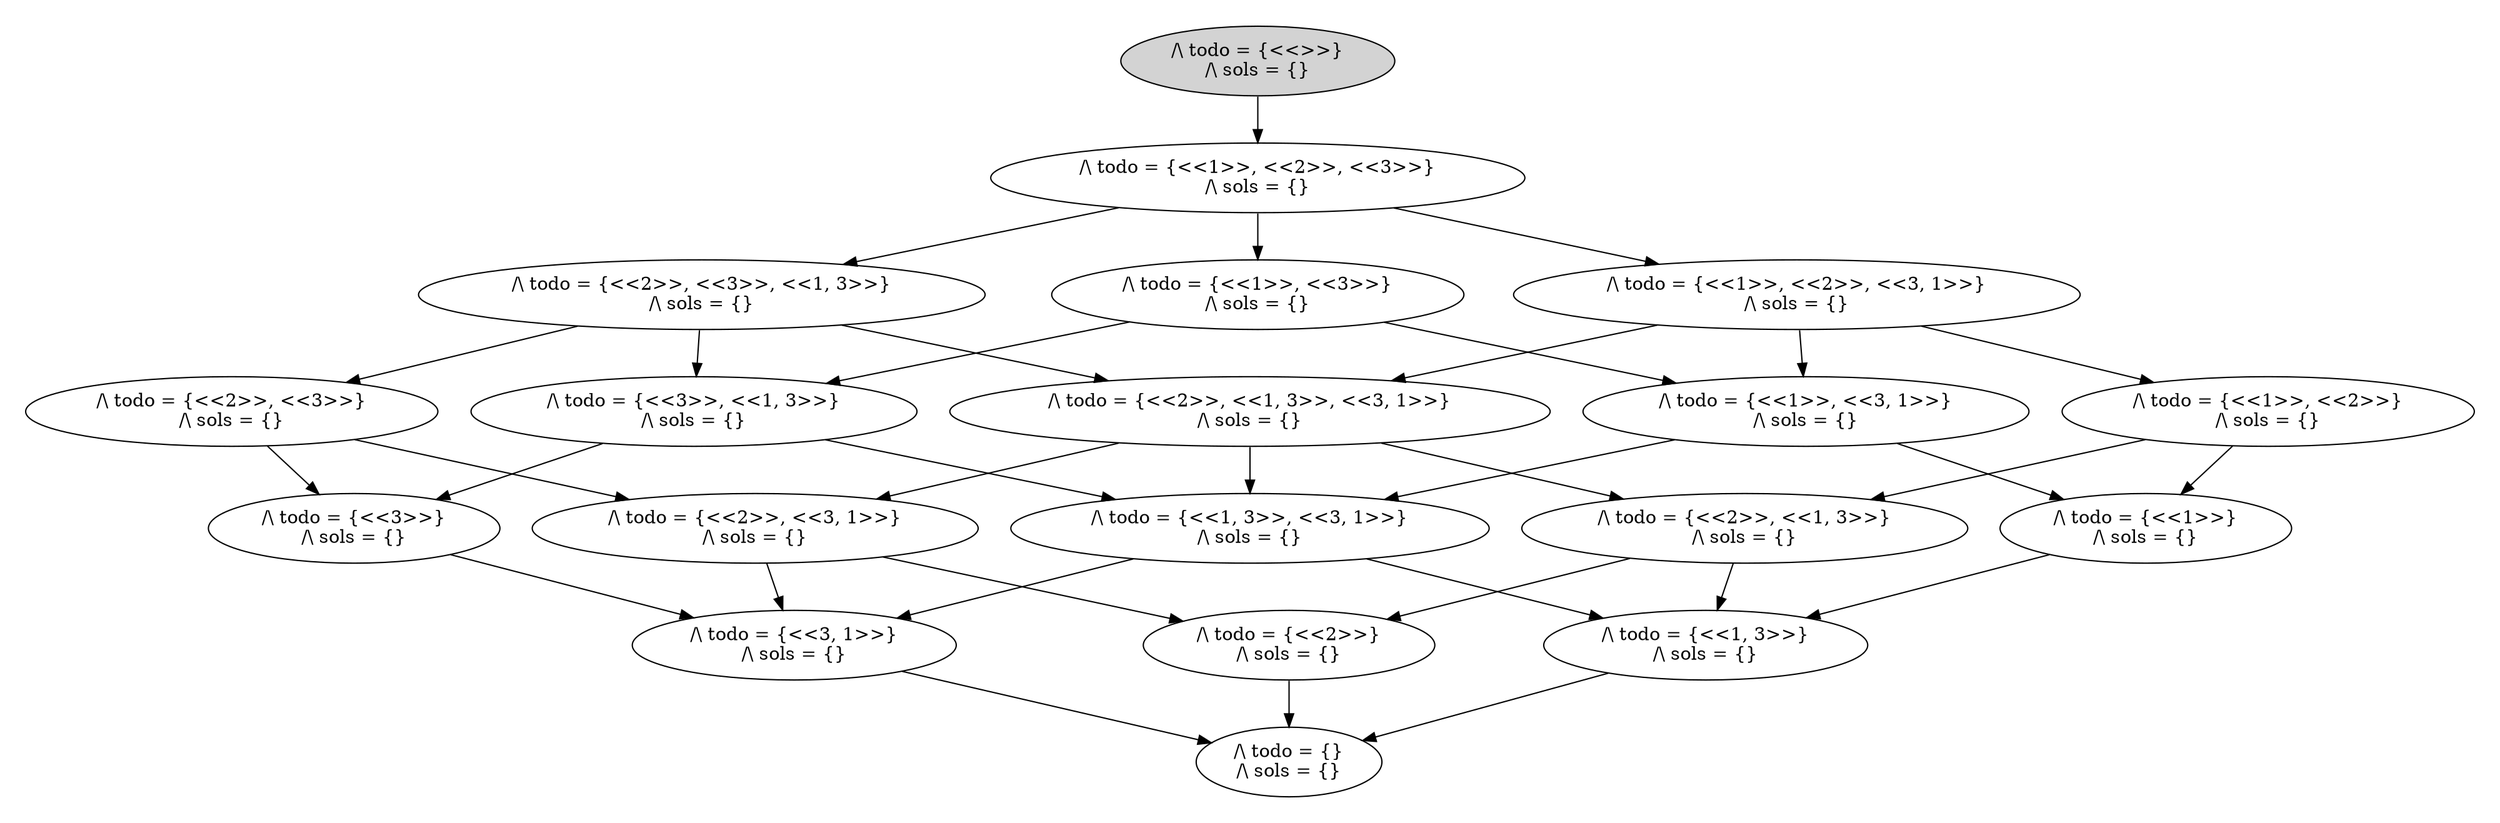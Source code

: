 strict digraph DiskGraph {
nodesep=0.35;
subgraph cluster_graph {
color="white";
7137862312309112356 [label="/\\ todo = {<<>>}\n/\\ sols = {}",style = filled]
7137862312309112356 -> -810460299919877402 [label="",color="black",fontcolor="black"];
-810460299919877402 [label="/\\ todo = {<<1>>, <<2>>, <<3>>}\n/\\ sols = {}"];
-810460299919877402 -> 6981607284539429124 [label="",color="black",fontcolor="black"];
6981607284539429124 [label="/\\ todo = {<<2>>, <<3>>, <<1, 3>>}\n/\\ sols = {}"];
-810460299919877402 -> -2649159331536710596 [label="",color="black",fontcolor="black"];
-2649159331536710596 [label="/\\ todo = {<<1>>, <<3>>}\n/\\ sols = {}"];
-810460299919877402 -> -2910704082942162949 [label="",color="black",fontcolor="black"];
-2910704082942162949 [label="/\\ todo = {<<1>>, <<2>>, <<3, 1>>}\n/\\ sols = {}"];
6981607284539429124 -> 4320422580855425906 [label="",color="black",fontcolor="black"];
4320422580855425906 [label="/\\ todo = {<<3>>, <<1, 3>>}\n/\\ sols = {}"];
6981607284539429124 -> 3099741444072080617 [label="",color="black",fontcolor="black"];
3099741444072080617 [label="/\\ todo = {<<2>>, <<1, 3>>, <<3, 1>>}\n/\\ sols = {}"];
6981607284539429124 -> 549298068483085432 [label="",color="black",fontcolor="black"];
549298068483085432 [label="/\\ todo = {<<2>>, <<3>>}\n/\\ sols = {}"];
-2649159331536710596 -> 4320422580855425906 [label="",color="black",fontcolor="black"];
-2649159331536710596 -> -3526964189129932032 [label="",color="black",fontcolor="black"];
-3526964189129932032 [label="/\\ todo = {<<1>>, <<3, 1>>}\n/\\ sols = {}"];
-2910704082942162949 -> 3099741444072080617 [label="",color="black",fontcolor="black"];
-2910704082942162949 -> -3526964189129932032 [label="",color="black",fontcolor="black"];
-2910704082942162949 -> -6297794191146597275 [label="",color="black",fontcolor="black"];
-6297794191146597275 [label="/\\ todo = {<<1>>, <<2>>}\n/\\ sols = {}"];
4320422580855425906 -> 1014658934196310882 [label="",color="black",fontcolor="black"];
1014658934196310882 [label="/\\ todo = {<<1, 3>>, <<3, 1>>}\n/\\ sols = {}"];
4320422580855425906 -> 4663993870864824020 [label="",color="black",fontcolor="black"];
4663993870864824020 [label="/\\ todo = {<<3>>}\n/\\ sols = {}"];
3099741444072080617 -> 1014658934196310882 [label="",color="black",fontcolor="black"];
3099741444072080617 -> 8779422354146015034 [label="",color="black",fontcolor="black"];
8779422354146015034 [label="/\\ todo = {<<2>>, <<3, 1>>}\n/\\ sols = {}"];
3099741444072080617 -> 6216067848892917604 [label="",color="black",fontcolor="black"];
6216067848892917604 [label="/\\ todo = {<<2>>, <<1, 3>>}\n/\\ sols = {}"];
549298068483085432 -> 4663993870864824020 [label="",color="black",fontcolor="black"];
549298068483085432 -> 8779422354146015034 [label="",color="black",fontcolor="black"];
-3526964189129932032 -> 1014658934196310882 [label="",color="black",fontcolor="black"];
-3526964189129932032 -> -6344945632902375834 [label="",color="black",fontcolor="black"];
-6344945632902375834 [label="/\\ todo = {<<1>>}\n/\\ sols = {}"];
-6297794191146597275 -> 6216067848892917604 [label="",color="black",fontcolor="black"];
-6297794191146597275 -> -6344945632902375834 [label="",color="black",fontcolor="black"];
1014658934196310882 -> -4155378428642156073 [label="",color="black",fontcolor="black"];
-4155378428642156073 [label="/\\ todo = {<<3, 1>>}\n/\\ sols = {}"];
1014658934196310882 -> -1603264364608704119 [label="",color="black",fontcolor="black"];
-1603264364608704119 [label="/\\ todo = {<<1, 3>>}\n/\\ sols = {}"];
4663993870864824020 -> -4155378428642156073 [label="",color="black",fontcolor="black"];
8779422354146015034 -> -4155378428642156073 [label="",color="black",fontcolor="black"];
8779422354146015034 -> 3682857789561546381 [label="",color="black",fontcolor="black"];
3682857789561546381 [label="/\\ todo = {<<2>>}\n/\\ sols = {}"];
6216067848892917604 -> -1603264364608704119 [label="",color="black",fontcolor="black"];
6216067848892917604 -> 3682857789561546381 [label="",color="black",fontcolor="black"];
-6344945632902375834 -> -1603264364608704119 [label="",color="black",fontcolor="black"];
-4155378428642156073 -> 3281798712697398330 [label="",color="black",fontcolor="black"];
3281798712697398330 [label="/\\ todo = {}\n/\\ sols = {}"];
-1603264364608704119 -> 3281798712697398330 [label="",color="black",fontcolor="black"];
3682857789561546381 -> 3281798712697398330 [label="",color="black",fontcolor="black"];
{rank = same; 7137862312309112356;}
{rank = same; -810460299919877402;}
{rank = same; 6981607284539429124;-2649159331536710596;-2910704082942162949;}
{rank = same; -6297794191146597275;4320422580855425906;549298068483085432;3099741444072080617;-3526964189129932032;}
{rank = same; 4663993870864824020;-6344945632902375834;1014658934196310882;6216067848892917604;8779422354146015034;}
{rank = same; -4155378428642156073;-1603264364608704119;3682857789561546381;}
}
}
